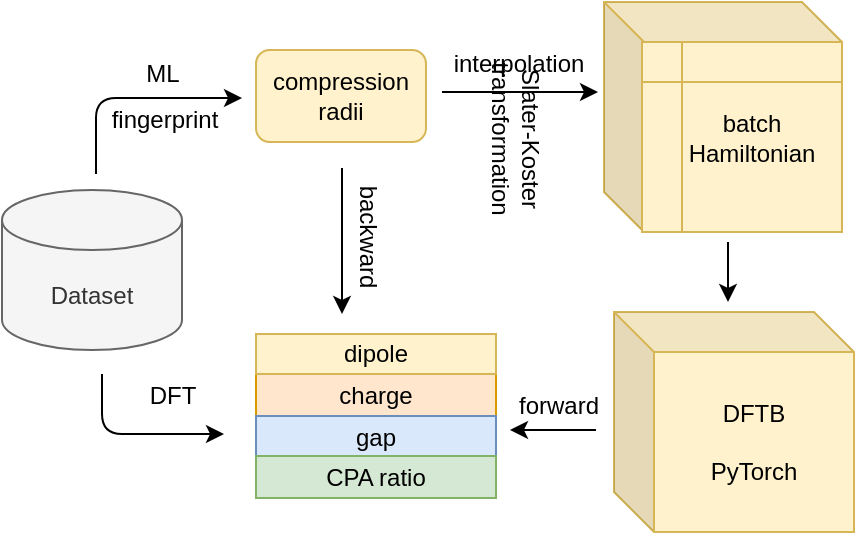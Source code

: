 <mxfile version="14.2.9" type="github">
  <diagram id="ps_Xkmwmxq0UH4aj3wPA" name="Page-1">
    <mxGraphModel dx="1515" dy="802" grid="1" gridSize="10" guides="1" tooltips="1" connect="1" arrows="1" fold="1" page="1" pageScale="1" pageWidth="850" pageHeight="1100" math="0" shadow="0">
      <root>
        <mxCell id="0" />
        <mxCell id="1" parent="0" />
        <mxCell id="vMhzculdH-lzf_wDQgZb-1" value="Dataset" style="shape=cylinder3;whiteSpace=wrap;html=1;boundedLbl=1;backgroundOutline=1;size=15;fillColor=#f5f5f5;strokeColor=#666666;fontColor=#333333;" vertex="1" parent="1">
          <mxGeometry x="150" y="598" width="90" height="80" as="geometry" />
        </mxCell>
        <mxCell id="vMhzculdH-lzf_wDQgZb-2" value="compression radii" style="rounded=1;whiteSpace=wrap;html=1;fillColor=#fff2cc;strokeColor=#d6b656;" vertex="1" parent="1">
          <mxGeometry x="277" y="528" width="85" height="46" as="geometry" />
        </mxCell>
        <mxCell id="vMhzculdH-lzf_wDQgZb-6" value="DFTB&lt;br&gt;&lt;br&gt;PyTorch" style="shape=cube;whiteSpace=wrap;html=1;boundedLbl=1;backgroundOutline=1;darkOpacity=0.05;darkOpacity2=0.1;fillColor=#fff2cc;strokeColor=#d6b656;" vertex="1" parent="1">
          <mxGeometry x="456" y="659" width="120" height="110" as="geometry" />
        </mxCell>
        <mxCell id="vMhzculdH-lzf_wDQgZb-7" value="" style="shape=cube;whiteSpace=wrap;html=1;boundedLbl=1;backgroundOutline=1;darkOpacity=0.05;darkOpacity2=0.1;fillColor=#fff2cc;strokeColor=#d6b656;" vertex="1" parent="1">
          <mxGeometry x="451" y="504" width="119" height="115" as="geometry" />
        </mxCell>
        <mxCell id="vMhzculdH-lzf_wDQgZb-5" value="&amp;nbsp; &amp;nbsp;batch &lt;br&gt;&amp;nbsp; &amp;nbsp;Hamiltonian" style="shape=internalStorage;whiteSpace=wrap;html=1;backgroundOutline=1;fillColor=#fff2cc;strokeColor=#d6b656;" vertex="1" parent="1">
          <mxGeometry x="470" y="524" width="100" height="95" as="geometry" />
        </mxCell>
        <mxCell id="vMhzculdH-lzf_wDQgZb-9" value="charge" style="rounded=0;whiteSpace=wrap;html=1;fillColor=#ffe6cc;strokeColor=#d79b00;" vertex="1" parent="1">
          <mxGeometry x="277" y="690" width="120" height="21" as="geometry" />
        </mxCell>
        <mxCell id="vMhzculdH-lzf_wDQgZb-10" value="dipole" style="rounded=0;whiteSpace=wrap;html=1;fillColor=#fff2cc;strokeColor=#d6b656;" vertex="1" parent="1">
          <mxGeometry x="277" y="670" width="120" height="20" as="geometry" />
        </mxCell>
        <mxCell id="vMhzculdH-lzf_wDQgZb-12" value="gap" style="rounded=0;whiteSpace=wrap;html=1;fillColor=#dae8fc;strokeColor=#6c8ebf;" vertex="1" parent="1">
          <mxGeometry x="277" y="711" width="120" height="21" as="geometry" />
        </mxCell>
        <mxCell id="vMhzculdH-lzf_wDQgZb-14" value="CPA ratio" style="rounded=0;whiteSpace=wrap;html=1;fillColor=#d5e8d4;strokeColor=#82b366;" vertex="1" parent="1">
          <mxGeometry x="277" y="731" width="120" height="21" as="geometry" />
        </mxCell>
        <mxCell id="vMhzculdH-lzf_wDQgZb-21" value="" style="endArrow=classic;html=1;" edge="1" parent="1">
          <mxGeometry width="50" height="50" relative="1" as="geometry">
            <mxPoint x="197" y="590" as="sourcePoint" />
            <mxPoint x="270" y="552" as="targetPoint" />
            <Array as="points">
              <mxPoint x="197" y="552" />
            </Array>
          </mxGeometry>
        </mxCell>
        <mxCell id="vMhzculdH-lzf_wDQgZb-22" value="" style="endArrow=classic;html=1;" edge="1" parent="1">
          <mxGeometry width="50" height="50" relative="1" as="geometry">
            <mxPoint x="370" y="549" as="sourcePoint" />
            <mxPoint x="448" y="549" as="targetPoint" />
          </mxGeometry>
        </mxCell>
        <mxCell id="vMhzculdH-lzf_wDQgZb-23" value="" style="endArrow=classic;html=1;" edge="1" parent="1">
          <mxGeometry width="50" height="50" relative="1" as="geometry">
            <mxPoint x="200" y="690" as="sourcePoint" />
            <mxPoint x="261" y="720" as="targetPoint" />
            <Array as="points">
              <mxPoint x="200" y="720" />
            </Array>
          </mxGeometry>
        </mxCell>
        <mxCell id="vMhzculdH-lzf_wDQgZb-25" value="" style="endArrow=classic;html=1;" edge="1" parent="1">
          <mxGeometry width="50" height="50" relative="1" as="geometry">
            <mxPoint x="447" y="718" as="sourcePoint" />
            <mxPoint x="404" y="718" as="targetPoint" />
          </mxGeometry>
        </mxCell>
        <mxCell id="vMhzculdH-lzf_wDQgZb-26" value="ML" style="text;html=1;align=center;verticalAlign=middle;resizable=0;points=[];autosize=1;" vertex="1" parent="1">
          <mxGeometry x="215" y="530" width="30" height="20" as="geometry" />
        </mxCell>
        <mxCell id="vMhzculdH-lzf_wDQgZb-27" value="fingerprint" style="text;html=1;align=center;verticalAlign=middle;resizable=0;points=[];autosize=1;" vertex="1" parent="1">
          <mxGeometry x="196" y="553" width="70" height="20" as="geometry" />
        </mxCell>
        <mxCell id="vMhzculdH-lzf_wDQgZb-28" value="interpolation" style="text;html=1;align=center;verticalAlign=middle;resizable=0;points=[];autosize=1;" vertex="1" parent="1">
          <mxGeometry x="368" y="525" width="80" height="20" as="geometry" />
        </mxCell>
        <mxCell id="vMhzculdH-lzf_wDQgZb-29" value="Slater-Koster&lt;br&gt;transformation" style="text;html=1;align=center;verticalAlign=middle;resizable=0;points=[];autosize=1;rotation=90;" vertex="1" parent="1">
          <mxGeometry x="362" y="557" width="90" height="30" as="geometry" />
        </mxCell>
        <mxCell id="vMhzculdH-lzf_wDQgZb-31" value="" style="endArrow=classic;html=1;" edge="1" parent="1">
          <mxGeometry width="50" height="50" relative="1" as="geometry">
            <mxPoint x="320" y="587" as="sourcePoint" />
            <mxPoint x="320" y="660" as="targetPoint" />
          </mxGeometry>
        </mxCell>
        <mxCell id="vMhzculdH-lzf_wDQgZb-32" value="backward" style="text;html=1;align=center;verticalAlign=middle;resizable=0;points=[];autosize=1;rotation=90;" vertex="1" parent="1">
          <mxGeometry x="298" y="611" width="70" height="20" as="geometry" />
        </mxCell>
        <mxCell id="vMhzculdH-lzf_wDQgZb-33" value="forward" style="text;html=1;align=center;verticalAlign=middle;resizable=0;points=[];autosize=1;" vertex="1" parent="1">
          <mxGeometry x="398" y="696" width="60" height="20" as="geometry" />
        </mxCell>
        <mxCell id="vMhzculdH-lzf_wDQgZb-34" value="DFT" style="text;html=1;align=center;verticalAlign=middle;resizable=0;points=[];autosize=1;" vertex="1" parent="1">
          <mxGeometry x="215" y="691" width="40" height="20" as="geometry" />
        </mxCell>
        <mxCell id="vMhzculdH-lzf_wDQgZb-35" value="" style="endArrow=classic;html=1;" edge="1" parent="1">
          <mxGeometry width="50" height="50" relative="1" as="geometry">
            <mxPoint x="513" y="624" as="sourcePoint" />
            <mxPoint x="513" y="654" as="targetPoint" />
          </mxGeometry>
        </mxCell>
      </root>
    </mxGraphModel>
  </diagram>
</mxfile>
